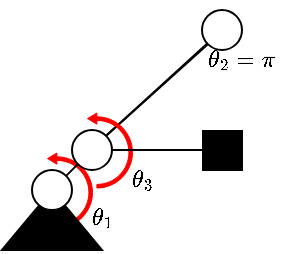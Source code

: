 <mxfile version="16.0.0" type="device"><diagram id="j1R83MDK9S1LwhG4UVCt" name="Page-1"><mxGraphModel dx="288" dy="136" grid="1" gridSize="10" guides="1" tooltips="1" connect="1" arrows="1" fold="1" page="1" pageScale="1" pageWidth="827" pageHeight="1169" math="1" shadow="0"><root><mxCell id="0"/><mxCell id="1" parent="0"/><mxCell id="pMkuu96x_285-UXnm3QF-4" value="" style="html=1;shadow=0;align=center;verticalAlign=middle;shape=mxgraph.arrows2.uTurnArrow;dy=0.9;arrowHead=5.59;dx2=4.67;fillColor=#FF0000;direction=east;flipH=1;strokeWidth=0.5;perimeterSpacing=0;strokeColor=#FF0000;" parent="1" vertex="1"><mxGeometry x="195" y="311.25" width="10" height="37.5" as="geometry"/></mxCell><mxCell id="pMkuu96x_285-UXnm3QF-5" value="" style="triangle;whiteSpace=wrap;html=1;direction=north;fillColor=#000000;" parent="1" vertex="1"><mxGeometry x="160" y="330" width="50" height="30" as="geometry"/></mxCell><mxCell id="pMkuu96x_285-UXnm3QF-6" value="" style="ellipse;whiteSpace=wrap;html=1;aspect=fixed;" parent="1" vertex="1"><mxGeometry x="175" y="320" width="20" height="20" as="geometry"/></mxCell><mxCell id="pMkuu96x_285-UXnm3QF-7" value="" style="endArrow=none;html=1;rounded=0;exitX=1;exitY=0;exitDx=0;exitDy=0;startArrow=none;entryX=0.5;entryY=1;entryDx=0;entryDy=0;" parent="1" source="pMkuu96x_285-UXnm3QF-10" target="pMkuu96x_285-UXnm3QF-8" edge="1"><mxGeometry width="50" height="50" relative="1" as="geometry"><mxPoint x="250" y="260" as="sourcePoint"/><mxPoint x="352.929" y="157.071" as="targetPoint"/></mxGeometry></mxCell><mxCell id="pMkuu96x_285-UXnm3QF-8" value="" style="ellipse;whiteSpace=wrap;html=1;aspect=fixed;rotation=45;" parent="1" vertex="1"><mxGeometry x="260.0" y="240" width="20" height="20" as="geometry"/></mxCell><mxCell id="pMkuu96x_285-UXnm3QF-9" value="" style="endArrow=none;html=1;rounded=0;exitX=1;exitY=0;exitDx=0;exitDy=0;startArrow=none;" parent="1" source="pMkuu96x_285-UXnm3QF-10" target="pMkuu96x_285-UXnm3QF-8" edge="1"><mxGeometry width="50" height="50" relative="1" as="geometry"><mxPoint x="192.071" y="322.929" as="sourcePoint"/><mxPoint x="340" y="170" as="targetPoint"/></mxGeometry></mxCell><mxCell id="pMkuu96x_285-UXnm3QF-12" value="" style="html=1;shadow=0;align=center;verticalAlign=middle;shape=mxgraph.arrows2.uTurnArrow;dy=0.9;arrowHead=5.59;dx2=4.67;fillColor=#FF0000;direction=east;flipH=1;strokeWidth=0.5;perimeterSpacing=0;strokeColor=#FF0000;" parent="1" vertex="1"><mxGeometry x="215" y="291.25" width="10" height="37.5" as="geometry"/></mxCell><mxCell id="pMkuu96x_285-UXnm3QF-13" value="" style="whiteSpace=wrap;html=1;aspect=fixed;strokeColor=#000000;strokeWidth=0.5;fillColor=#000000;rotation=90;" parent="1" vertex="1"><mxGeometry x="260" y="300" width="20" height="20" as="geometry"/></mxCell><mxCell id="pMkuu96x_285-UXnm3QF-14" value="&lt;font style=&quot;font-size: 10px&quot;&gt;$$\theta_2 = \pi$$&lt;/font&gt;" style="text;html=1;strokeColor=none;fillColor=none;align=center;verticalAlign=middle;whiteSpace=wrap;rounded=0;" parent="1" vertex="1"><mxGeometry x="260" y="260" width="40" height="10" as="geometry"/></mxCell><mxCell id="pMkuu96x_285-UXnm3QF-15" value="&lt;font style=&quot;font-size: 10px&quot;&gt;$$\theta_3$$&lt;/font&gt;" style="text;html=1;strokeColor=none;fillColor=none;align=center;verticalAlign=middle;whiteSpace=wrap;rounded=0;" parent="1" vertex="1"><mxGeometry x="225" y="320" width="10" height="10" as="geometry"/></mxCell><mxCell id="pMkuu96x_285-UXnm3QF-16" value="&lt;font style=&quot;font-size: 10px&quot;&gt;$$\theta_1$$&lt;/font&gt;" style="text;html=1;strokeColor=none;fillColor=none;align=center;verticalAlign=middle;whiteSpace=wrap;rounded=0;" parent="1" vertex="1"><mxGeometry x="205" y="338.75" width="10" height="10" as="geometry"/></mxCell><mxCell id="pMkuu96x_285-UXnm3QF-10" value="" style="ellipse;whiteSpace=wrap;html=1;aspect=fixed;" parent="1" vertex="1"><mxGeometry x="195.0" y="300" width="20" height="20" as="geometry"/></mxCell><mxCell id="pMkuu96x_285-UXnm3QF-18" value="" style="endArrow=none;html=1;rounded=0;exitX=1;exitY=0;exitDx=0;exitDy=0;" parent="1" source="pMkuu96x_285-UXnm3QF-6" target="pMkuu96x_285-UXnm3QF-10" edge="1"><mxGeometry width="50" height="50" relative="1" as="geometry"><mxPoint x="192.071" y="322.929" as="sourcePoint"/><mxPoint x="253.17" y="257.304" as="targetPoint"/></mxGeometry></mxCell><mxCell id="pMkuu96x_285-UXnm3QF-19" value="" style="endArrow=none;html=1;rounded=0;exitX=1;exitY=0.5;exitDx=0;exitDy=0;" parent="1" source="pMkuu96x_285-UXnm3QF-10" edge="1"><mxGeometry width="50" height="50" relative="1" as="geometry"><mxPoint x="260" y="350" as="sourcePoint"/><mxPoint x="260" y="310" as="targetPoint"/></mxGeometry></mxCell></root></mxGraphModel></diagram></mxfile>